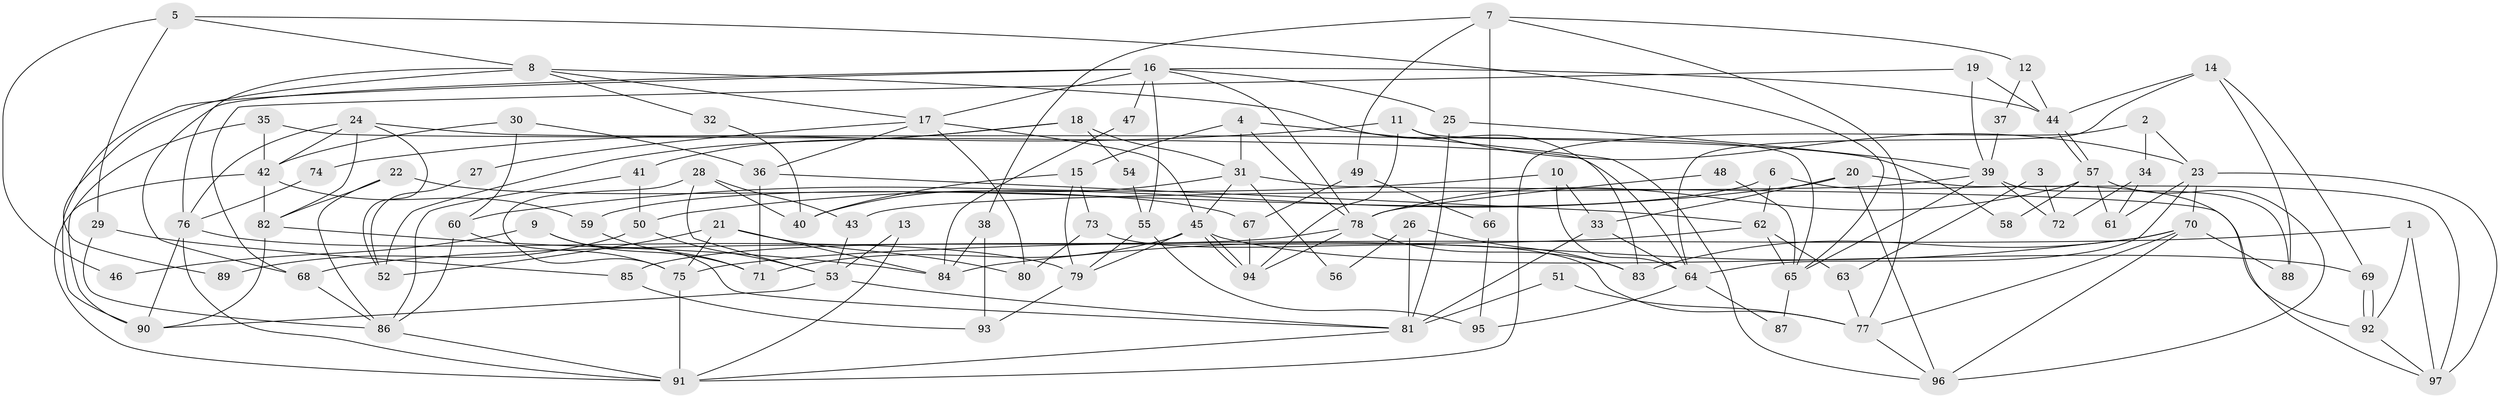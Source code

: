 // Generated by graph-tools (version 1.1) at 2025/50/03/09/25 03:50:08]
// undirected, 97 vertices, 194 edges
graph export_dot {
graph [start="1"]
  node [color=gray90,style=filled];
  1;
  2;
  3;
  4;
  5;
  6;
  7;
  8;
  9;
  10;
  11;
  12;
  13;
  14;
  15;
  16;
  17;
  18;
  19;
  20;
  21;
  22;
  23;
  24;
  25;
  26;
  27;
  28;
  29;
  30;
  31;
  32;
  33;
  34;
  35;
  36;
  37;
  38;
  39;
  40;
  41;
  42;
  43;
  44;
  45;
  46;
  47;
  48;
  49;
  50;
  51;
  52;
  53;
  54;
  55;
  56;
  57;
  58;
  59;
  60;
  61;
  62;
  63;
  64;
  65;
  66;
  67;
  68;
  69;
  70;
  71;
  72;
  73;
  74;
  75;
  76;
  77;
  78;
  79;
  80;
  81;
  82;
  83;
  84;
  85;
  86;
  87;
  88;
  89;
  90;
  91;
  92;
  93;
  94;
  95;
  96;
  97;
  1 -- 75;
  1 -- 97;
  1 -- 92;
  2 -- 23;
  2 -- 91;
  2 -- 34;
  3 -- 63;
  3 -- 72;
  4 -- 78;
  4 -- 15;
  4 -- 31;
  4 -- 96;
  5 -- 65;
  5 -- 8;
  5 -- 29;
  5 -- 46;
  6 -- 59;
  6 -- 97;
  6 -- 62;
  7 -- 77;
  7 -- 49;
  7 -- 12;
  7 -- 38;
  7 -- 66;
  8 -- 76;
  8 -- 83;
  8 -- 17;
  8 -- 32;
  8 -- 89;
  9 -- 81;
  9 -- 71;
  9 -- 46;
  10 -- 64;
  10 -- 33;
  10 -- 60;
  11 -- 94;
  11 -- 65;
  11 -- 23;
  11 -- 74;
  12 -- 44;
  12 -- 37;
  13 -- 91;
  13 -- 53;
  14 -- 69;
  14 -- 88;
  14 -- 44;
  14 -- 64;
  15 -- 40;
  15 -- 79;
  15 -- 73;
  16 -- 44;
  16 -- 17;
  16 -- 25;
  16 -- 47;
  16 -- 55;
  16 -- 68;
  16 -- 78;
  16 -- 90;
  17 -- 45;
  17 -- 27;
  17 -- 36;
  17 -- 80;
  18 -- 41;
  18 -- 31;
  18 -- 52;
  18 -- 54;
  19 -- 68;
  19 -- 44;
  19 -- 39;
  20 -- 97;
  20 -- 96;
  20 -- 33;
  20 -- 50;
  21 -- 52;
  21 -- 75;
  21 -- 80;
  21 -- 84;
  22 -- 82;
  22 -- 86;
  22 -- 67;
  23 -- 70;
  23 -- 61;
  23 -- 64;
  23 -- 97;
  24 -- 82;
  24 -- 76;
  24 -- 42;
  24 -- 52;
  24 -- 58;
  25 -- 81;
  25 -- 39;
  26 -- 81;
  26 -- 83;
  26 -- 56;
  27 -- 52;
  28 -- 75;
  28 -- 53;
  28 -- 40;
  28 -- 43;
  29 -- 86;
  29 -- 85;
  30 -- 36;
  30 -- 42;
  30 -- 60;
  31 -- 92;
  31 -- 40;
  31 -- 45;
  31 -- 56;
  32 -- 40;
  33 -- 64;
  33 -- 81;
  34 -- 61;
  34 -- 72;
  35 -- 64;
  35 -- 42;
  35 -- 90;
  36 -- 62;
  36 -- 71;
  37 -- 39;
  38 -- 84;
  38 -- 93;
  39 -- 43;
  39 -- 65;
  39 -- 72;
  39 -- 88;
  41 -- 86;
  41 -- 50;
  42 -- 91;
  42 -- 59;
  42 -- 82;
  43 -- 53;
  44 -- 57;
  44 -- 57;
  45 -- 94;
  45 -- 94;
  45 -- 69;
  45 -- 71;
  45 -- 79;
  47 -- 84;
  48 -- 78;
  48 -- 65;
  49 -- 66;
  49 -- 67;
  50 -- 53;
  50 -- 89;
  51 -- 77;
  51 -- 81;
  53 -- 90;
  53 -- 81;
  54 -- 55;
  55 -- 79;
  55 -- 95;
  57 -- 96;
  57 -- 58;
  57 -- 61;
  57 -- 78;
  59 -- 71;
  60 -- 75;
  60 -- 86;
  62 -- 68;
  62 -- 63;
  62 -- 65;
  63 -- 77;
  64 -- 87;
  64 -- 95;
  65 -- 87;
  66 -- 95;
  67 -- 94;
  68 -- 86;
  69 -- 92;
  69 -- 92;
  70 -- 84;
  70 -- 96;
  70 -- 77;
  70 -- 83;
  70 -- 88;
  73 -- 80;
  73 -- 77;
  74 -- 76;
  75 -- 91;
  76 -- 79;
  76 -- 90;
  76 -- 91;
  77 -- 96;
  78 -- 83;
  78 -- 85;
  78 -- 94;
  79 -- 93;
  81 -- 91;
  82 -- 90;
  82 -- 84;
  85 -- 93;
  86 -- 91;
  92 -- 97;
}
